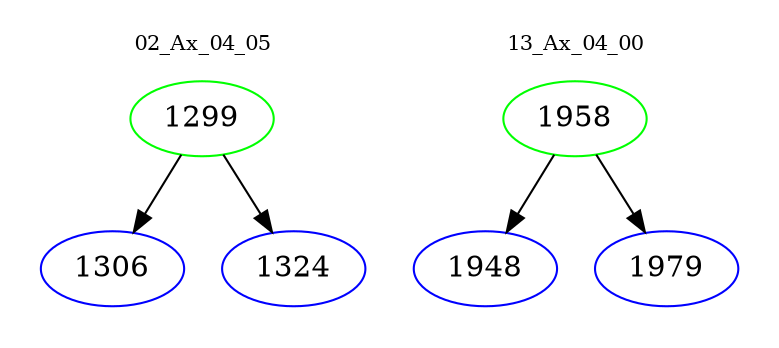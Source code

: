 digraph{
subgraph cluster_0 {
color = white
label = "02_Ax_04_05";
fontsize=10;
T0_1299 [label="1299", color="green"]
T0_1299 -> T0_1306 [color="black"]
T0_1306 [label="1306", color="blue"]
T0_1299 -> T0_1324 [color="black"]
T0_1324 [label="1324", color="blue"]
}
subgraph cluster_1 {
color = white
label = "13_Ax_04_00";
fontsize=10;
T1_1958 [label="1958", color="green"]
T1_1958 -> T1_1948 [color="black"]
T1_1948 [label="1948", color="blue"]
T1_1958 -> T1_1979 [color="black"]
T1_1979 [label="1979", color="blue"]
}
}
